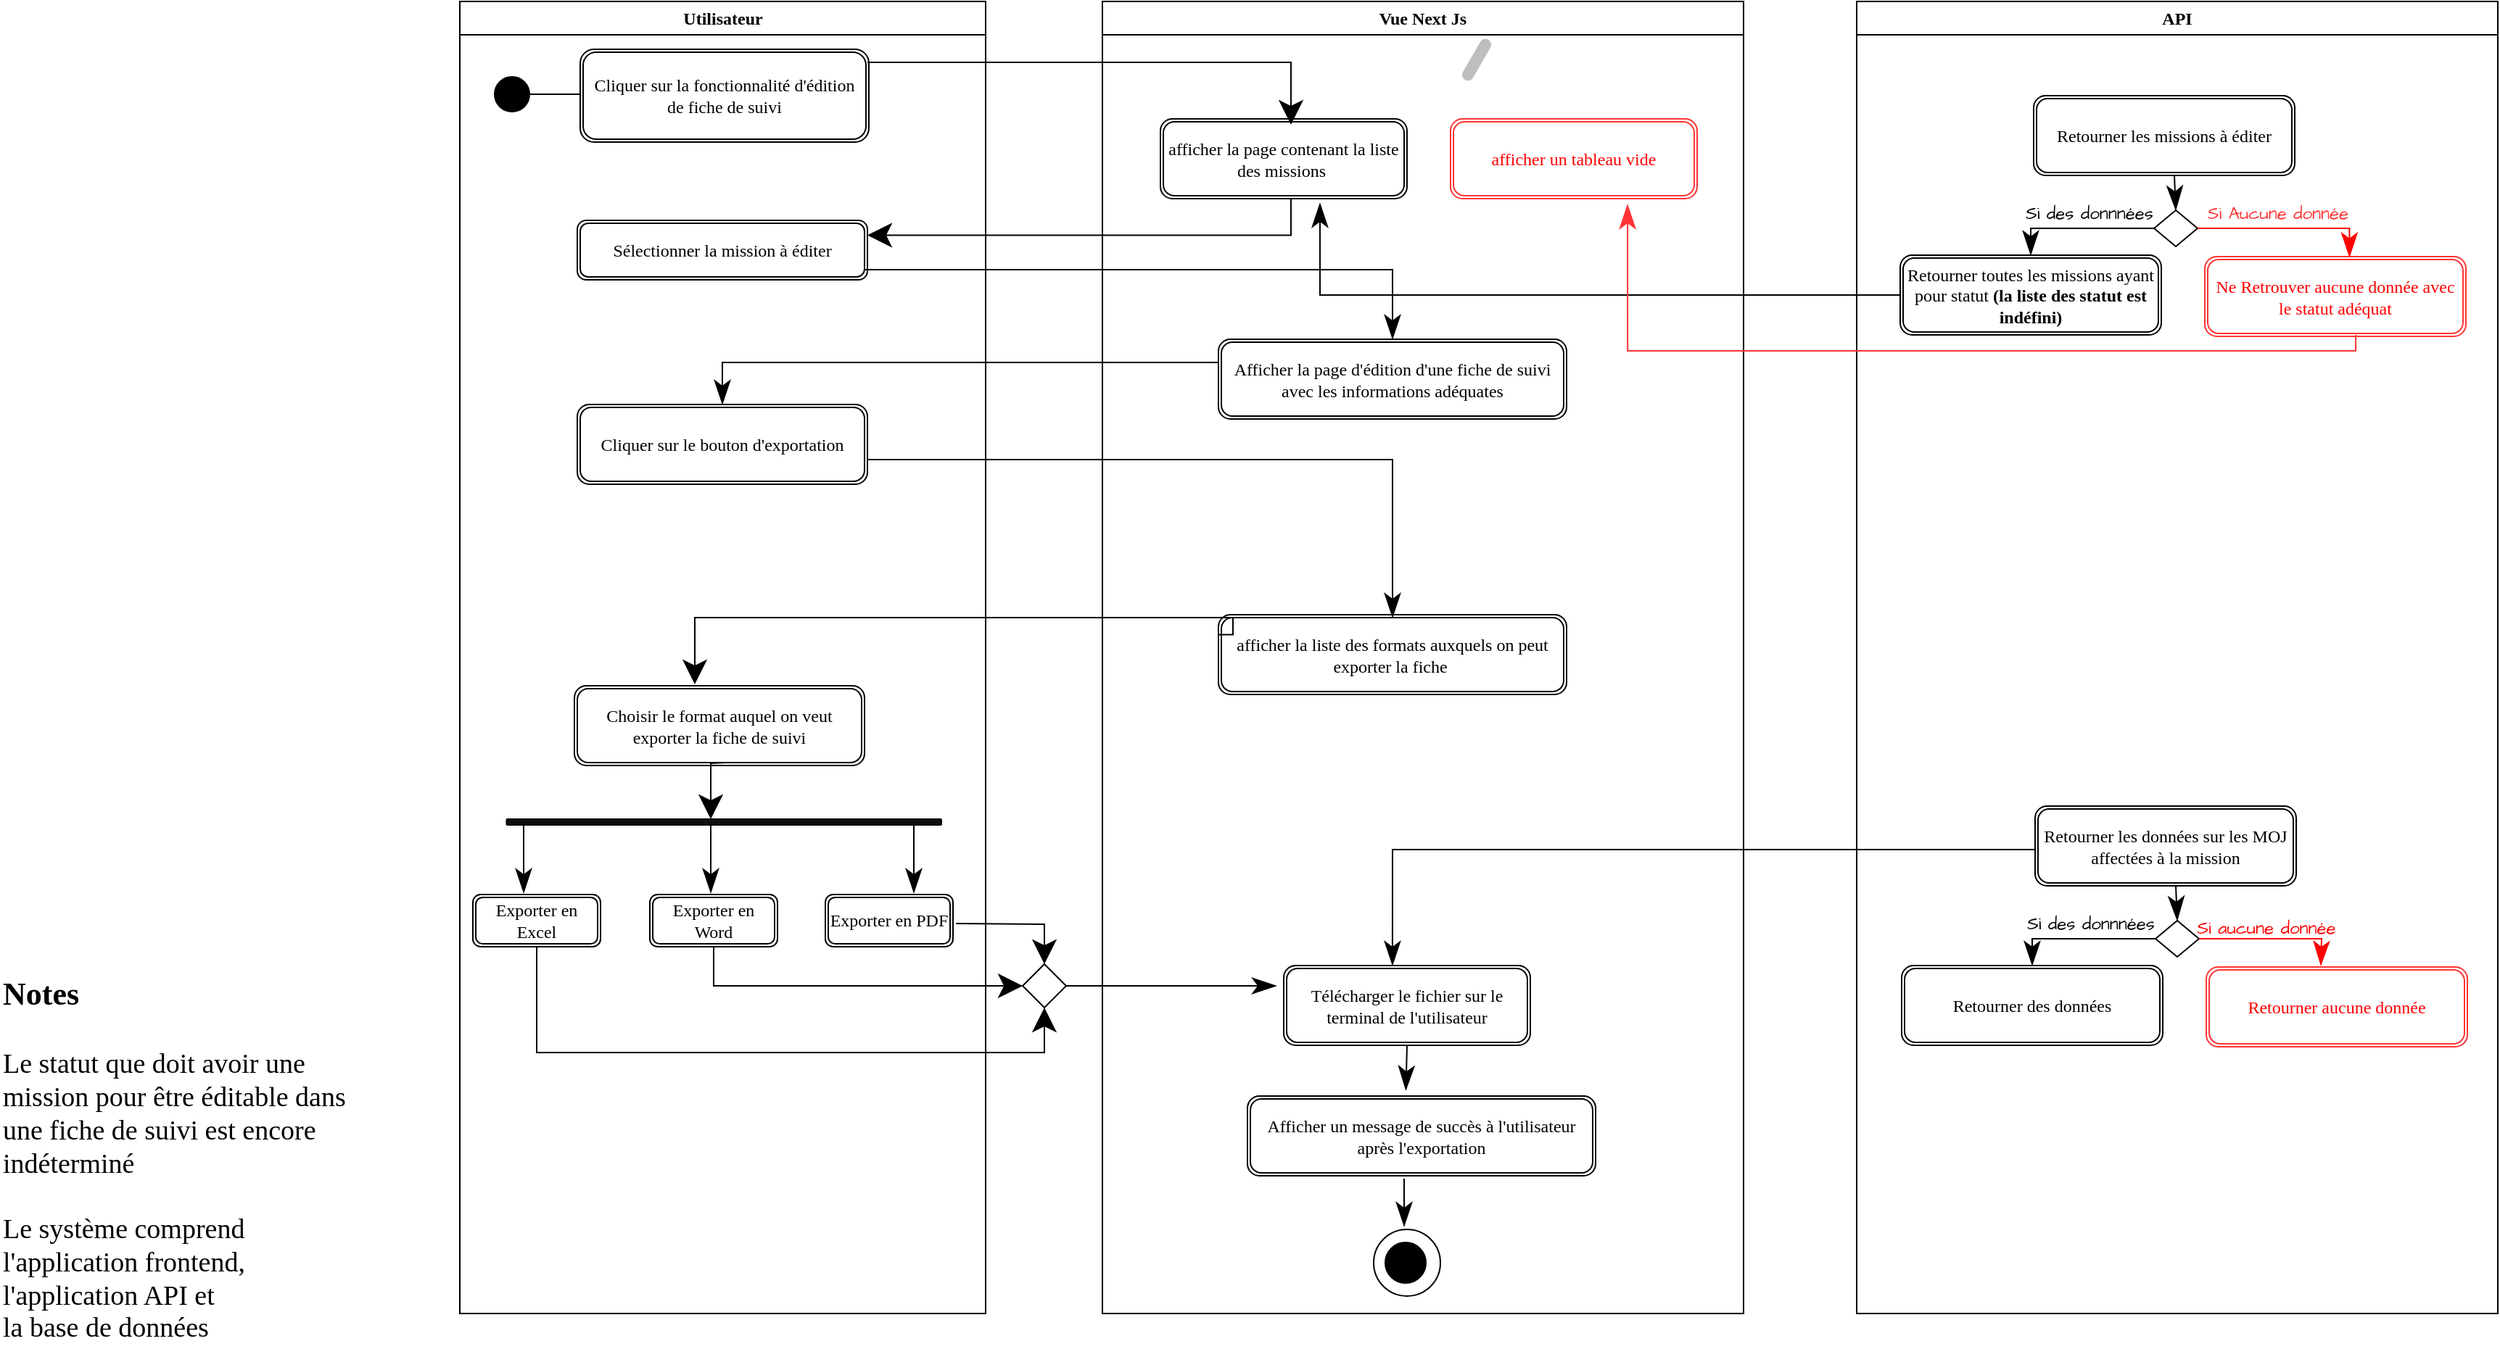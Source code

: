 <mxfile version="24.6.4" type="github">
  <diagram name="Page-1" id="067-hT3hBOaRwuGbBcrd">
    <mxGraphModel dx="1886" dy="885" grid="0" gridSize="10" guides="1" tooltips="1" connect="1" arrows="1" fold="1" page="0" pageScale="1" pageWidth="1654" pageHeight="1169" math="0" shadow="0">
      <root>
        <mxCell id="0" />
        <mxCell id="1" parent="0" />
        <mxCell id="TBd_OouaAgRiWHBHAVju-1" value="Utilisateur" style="swimlane;whiteSpace=wrap;html=1;fontFamily=Georgia;" vertex="1" parent="1">
          <mxGeometry x="357" y="175" width="362.5" height="905" as="geometry" />
        </mxCell>
        <mxCell id="TBd_OouaAgRiWHBHAVju-2" value="" style="ellipse;whiteSpace=wrap;html=1;aspect=fixed;fontFamily=Georgia;fillColor=#000000;" vertex="1" parent="TBd_OouaAgRiWHBHAVju-1">
          <mxGeometry x="24" y="52" width="24" height="24" as="geometry" />
        </mxCell>
        <mxCell id="TBd_OouaAgRiWHBHAVju-3" value="" style="endArrow=none;html=1;rounded=0;fontFamily=Georgia;fontSize=16;startSize=14;endSize=14;sourcePerimeterSpacing=8;targetPerimeterSpacing=8;curved=1;exitX=1;exitY=0.5;exitDx=0;exitDy=0;entryX=0;entryY=0.484;entryDx=0;entryDy=0;entryPerimeter=0;" edge="1" parent="TBd_OouaAgRiWHBHAVju-1" source="TBd_OouaAgRiWHBHAVju-2" target="TBd_OouaAgRiWHBHAVju-4">
          <mxGeometry width="50" height="50" relative="1" as="geometry">
            <mxPoint x="70" y="47.41" as="sourcePoint" />
            <mxPoint x="80" y="65" as="targetPoint" />
          </mxGeometry>
        </mxCell>
        <mxCell id="TBd_OouaAgRiWHBHAVju-4" value="Cliquer sur la fonctionnalité d&#39;édition de fiche de suivi" style="shape=ext;double=1;rounded=1;whiteSpace=wrap;html=1;fontFamily=Georgia;" vertex="1" parent="TBd_OouaAgRiWHBHAVju-1">
          <mxGeometry x="83" y="33" width="199" height="64" as="geometry" />
        </mxCell>
        <mxCell id="TBd_OouaAgRiWHBHAVju-5" value="Sélectionner la mission à éditer" style="shape=ext;double=1;rounded=1;whiteSpace=wrap;html=1;fontFamily=Georgia;" vertex="1" parent="TBd_OouaAgRiWHBHAVju-1">
          <mxGeometry x="81" y="151" width="200" height="41" as="geometry" />
        </mxCell>
        <mxCell id="TBd_OouaAgRiWHBHAVju-6" value="Cliquer sur le bouton d&#39;exportation" style="shape=ext;double=1;rounded=1;whiteSpace=wrap;html=1;fontFamily=Georgia;" vertex="1" parent="TBd_OouaAgRiWHBHAVju-1">
          <mxGeometry x="81" y="278" width="200" height="55" as="geometry" />
        </mxCell>
        <mxCell id="TBd_OouaAgRiWHBHAVju-7" value="Choisir le format auquel on veut exporter la fiche de suivi" style="shape=ext;double=1;rounded=1;whiteSpace=wrap;html=1;fontFamily=Georgia;" vertex="1" parent="TBd_OouaAgRiWHBHAVju-1">
          <mxGeometry x="79" y="472" width="200" height="55" as="geometry" />
        </mxCell>
        <mxCell id="TBd_OouaAgRiWHBHAVju-8" value="" style="shape=ext;double=1;rounded=1;whiteSpace=wrap;html=1;fontFamily=Architects Daughter;fontSource=https%3A%2F%2Ffonts.googleapis.com%2Fcss%3Ffamily%3DArchitects%2BDaughter;fillColor=#120d0d;fontSize=8;" vertex="1" parent="TBd_OouaAgRiWHBHAVju-1">
          <mxGeometry x="32.25" y="564" width="299.75" height="4" as="geometry" />
        </mxCell>
        <mxCell id="TBd_OouaAgRiWHBHAVju-9" value="Exporter en Excel" style="shape=ext;double=1;rounded=1;whiteSpace=wrap;html=1;fontFamily=Georgia;" vertex="1" parent="TBd_OouaAgRiWHBHAVju-1">
          <mxGeometry x="9" y="616" width="88" height="36" as="geometry" />
        </mxCell>
        <mxCell id="TBd_OouaAgRiWHBHAVju-10" value="Exporter en Word" style="shape=ext;double=1;rounded=1;whiteSpace=wrap;html=1;fontFamily=Georgia;" vertex="1" parent="TBd_OouaAgRiWHBHAVju-1">
          <mxGeometry x="131" y="616" width="88" height="36" as="geometry" />
        </mxCell>
        <mxCell id="TBd_OouaAgRiWHBHAVju-11" value="Exporter en PDF" style="shape=ext;double=1;rounded=1;whiteSpace=wrap;html=1;fontFamily=Georgia;" vertex="1" parent="TBd_OouaAgRiWHBHAVju-1">
          <mxGeometry x="252" y="616" width="88" height="36" as="geometry" />
        </mxCell>
        <mxCell id="TBd_OouaAgRiWHBHAVju-12" value="" style="endArrow=classic;html=1;rounded=0;fontFamily=Architects Daughter;fontSource=https%3A%2F%2Ffonts.googleapis.com%2Fcss%3Ffamily%3DArchitects%2BDaughter;fontSize=16;startSize=14;endSize=14;sourcePerimeterSpacing=8;targetPerimeterSpacing=8;edgeStyle=orthogonalEdgeStyle;" edge="1" parent="TBd_OouaAgRiWHBHAVju-1">
          <mxGeometry width="50" height="50" relative="1" as="geometry">
            <mxPoint x="183" y="525" as="sourcePoint" />
            <mxPoint x="173" y="564" as="targetPoint" />
          </mxGeometry>
        </mxCell>
        <mxCell id="TBd_OouaAgRiWHBHAVju-13" style="edgeStyle=none;curved=1;rounded=0;orthogonalLoop=1;jettySize=auto;html=1;exitX=1;exitY=0.5;exitDx=0;exitDy=0;fontFamily=Georgia;fontSize=16;startSize=14;endArrow=classicThin;endSize=14;sourcePerimeterSpacing=8;targetPerimeterSpacing=8;endFill=1;" edge="1" parent="TBd_OouaAgRiWHBHAVju-1">
          <mxGeometry relative="1" as="geometry">
            <mxPoint x="173" y="615" as="targetPoint" />
            <mxPoint x="173.0" y="567" as="sourcePoint" />
          </mxGeometry>
        </mxCell>
        <mxCell id="TBd_OouaAgRiWHBHAVju-14" value="Vue Next Js" style="swimlane;whiteSpace=wrap;html=1;fontFamily=Georgia;startSize=23;" vertex="1" parent="1">
          <mxGeometry x="800" y="175" width="442" height="905" as="geometry" />
        </mxCell>
        <mxCell id="TBd_OouaAgRiWHBHAVju-15" value="afficher la page contenant la liste des missions&amp;nbsp;" style="shape=ext;double=1;rounded=1;whiteSpace=wrap;html=1;fontFamily=Georgia;" vertex="1" parent="TBd_OouaAgRiWHBHAVju-14">
          <mxGeometry x="40" y="81" width="170" height="55" as="geometry" />
        </mxCell>
        <mxCell id="TBd_OouaAgRiWHBHAVju-16" value="Afficher la page d&#39;édition d&#39;une fiche de suivi avec les informations adéquates" style="shape=ext;double=1;rounded=1;whiteSpace=wrap;html=1;fontFamily=Georgia;" vertex="1" parent="TBd_OouaAgRiWHBHAVju-14">
          <mxGeometry x="80" y="233" width="240" height="55" as="geometry" />
        </mxCell>
        <mxCell id="TBd_OouaAgRiWHBHAVju-17" style="edgeStyle=none;curved=1;rounded=0;orthogonalLoop=1;jettySize=auto;html=1;exitX=0.5;exitY=1;exitDx=0;exitDy=0;fontFamily=Georgia;fontSize=16;startSize=14;endArrow=none;endSize=14;sourcePerimeterSpacing=8;targetPerimeterSpacing=8;endFill=0;strokeColor=#FF3333;" edge="1" parent="TBd_OouaAgRiWHBHAVju-14">
          <mxGeometry relative="1" as="geometry">
            <mxPoint x="300" y="474" as="targetPoint" />
            <mxPoint x="300" y="458" as="sourcePoint" />
          </mxGeometry>
        </mxCell>
        <mxCell id="TBd_OouaAgRiWHBHAVju-18" value="afficher la liste des formats auxquels on peut exporter la fiche&amp;nbsp;" style="shape=ext;double=1;rounded=1;whiteSpace=wrap;html=1;fontFamily=Georgia;" vertex="1" parent="TBd_OouaAgRiWHBHAVju-14">
          <mxGeometry x="80" y="423" width="240" height="55" as="geometry" />
        </mxCell>
        <mxCell id="TBd_OouaAgRiWHBHAVju-19" value="" style="ellipse;whiteSpace=wrap;html=1;aspect=fixed;fontFamily=Georgia;fillColor=none;" vertex="1" parent="TBd_OouaAgRiWHBHAVju-14">
          <mxGeometry x="187" y="847" width="46" height="46" as="geometry" />
        </mxCell>
        <mxCell id="TBd_OouaAgRiWHBHAVju-20" value="" style="ellipse;whiteSpace=wrap;html=1;aspect=fixed;fontFamily=Georgia;fillColor=#000000;" vertex="1" parent="TBd_OouaAgRiWHBHAVju-14">
          <mxGeometry x="195" y="856" width="28" height="28" as="geometry" />
        </mxCell>
        <mxCell id="TBd_OouaAgRiWHBHAVju-21" value="Télécharger le fichier sur le terminal de l&#39;utilisateur" style="shape=ext;double=1;rounded=1;whiteSpace=wrap;html=1;fontFamily=Georgia;" vertex="1" parent="TBd_OouaAgRiWHBHAVju-14">
          <mxGeometry x="125" y="665" width="170" height="55" as="geometry" />
        </mxCell>
        <mxCell id="TBd_OouaAgRiWHBHAVju-22" style="edgeStyle=orthogonalEdgeStyle;rounded=0;orthogonalLoop=1;jettySize=auto;html=1;fontFamily=Architects Daughter;fontSource=https%3A%2F%2Ffonts.googleapis.com%2Fcss%3Ffamily%3DArchitects%2BDaughter;fontSize=16;startSize=14;endArrow=classicThin;endSize=14;sourcePerimeterSpacing=8;targetPerimeterSpacing=8;endFill=1;exitX=1;exitY=0.75;exitDx=0;exitDy=0;" edge="1" parent="TBd_OouaAgRiWHBHAVju-14" source="TBd_OouaAgRiWHBHAVju-6">
          <mxGeometry relative="1" as="geometry">
            <mxPoint x="200" y="425" as="targetPoint" />
            <mxPoint x="-120" y="316" as="sourcePoint" />
            <Array as="points">
              <mxPoint x="-162" y="316" />
              <mxPoint x="200" y="316" />
            </Array>
          </mxGeometry>
        </mxCell>
        <mxCell id="TBd_OouaAgRiWHBHAVju-23" style="edgeStyle=none;curved=1;rounded=0;orthogonalLoop=1;jettySize=auto;html=1;exitX=0.5;exitY=1;exitDx=0;exitDy=0;fontFamily=Georgia;fontSize=16;startSize=14;endArrow=classicThin;endSize=14;sourcePerimeterSpacing=8;targetPerimeterSpacing=8;endFill=1;entryX=0.455;entryY=-0.072;entryDx=0;entryDy=0;entryPerimeter=0;" edge="1" parent="TBd_OouaAgRiWHBHAVju-14" source="TBd_OouaAgRiWHBHAVju-21" target="TBd_OouaAgRiWHBHAVju-25">
          <mxGeometry relative="1" as="geometry">
            <mxPoint x="212" y="755" as="targetPoint" />
            <mxPoint x="219.41" y="785" as="sourcePoint" />
          </mxGeometry>
        </mxCell>
        <mxCell id="TBd_OouaAgRiWHBHAVju-24" value="" style="edgeStyle=none;curved=1;rounded=0;orthogonalLoop=1;jettySize=auto;html=1;fontFamily=Georgia;fontSize=16;startSize=14;endArrow=classicThin;endSize=14;sourcePerimeterSpacing=8;targetPerimeterSpacing=8;endFill=1;" edge="1" parent="TBd_OouaAgRiWHBHAVju-14">
          <mxGeometry relative="1" as="geometry">
            <mxPoint x="208" y="845" as="targetPoint" />
            <mxPoint x="208" y="812" as="sourcePoint" />
          </mxGeometry>
        </mxCell>
        <mxCell id="TBd_OouaAgRiWHBHAVju-25" value="Afficher un message de succès à l&#39;utilisateur après l&#39;exportation" style="shape=ext;double=1;rounded=1;whiteSpace=wrap;html=1;fontFamily=Georgia;" vertex="1" parent="TBd_OouaAgRiWHBHAVju-14">
          <mxGeometry x="100" y="755" width="240" height="55" as="geometry" />
        </mxCell>
        <mxCell id="TBd_OouaAgRiWHBHAVju-54" value="&lt;font color=&quot;#ff0000&quot;&gt;afficher un tableau vide&lt;/font&gt;" style="shape=ext;double=1;rounded=1;whiteSpace=wrap;html=1;fontFamily=Georgia;strokeColor=#FF3333;" vertex="1" parent="TBd_OouaAgRiWHBHAVju-14">
          <mxGeometry x="240" y="81" width="170" height="55" as="geometry" />
        </mxCell>
        <mxCell id="TBd_OouaAgRiWHBHAVju-26" value="" style="endArrow=classic;html=1;rounded=0;fontFamily=Georgia;fontSize=16;startSize=14;endSize=14;sourcePerimeterSpacing=8;targetPerimeterSpacing=8;strokeColor=default;endFill=1;edgeStyle=orthogonalEdgeStyle;" edge="1" parent="1">
          <mxGeometry width="50" height="50" relative="1" as="geometry">
            <mxPoint x="638" y="217" as="sourcePoint" />
            <mxPoint x="930" y="260" as="targetPoint" />
            <Array as="points">
              <mxPoint x="930" y="217" />
            </Array>
          </mxGeometry>
        </mxCell>
        <mxCell id="TBd_OouaAgRiWHBHAVju-27" value="" style="endArrow=classic;html=1;rounded=0;fontFamily=Georgia;fontSize=16;startSize=14;endSize=14;sourcePerimeterSpacing=8;targetPerimeterSpacing=8;edgeStyle=orthogonalEdgeStyle;exitX=0;exitY=0.25;exitDx=0;exitDy=0;" edge="1" parent="1" source="TBd_OouaAgRiWHBHAVju-18">
          <mxGeometry width="50" height="50" relative="1" as="geometry">
            <mxPoint x="1029" y="616" as="sourcePoint" />
            <mxPoint x="519" y="646" as="targetPoint" />
            <Array as="points">
              <mxPoint x="890" y="612" />
              <mxPoint x="890" y="600" />
              <mxPoint x="519" y="600" />
            </Array>
          </mxGeometry>
        </mxCell>
        <mxCell id="TBd_OouaAgRiWHBHAVju-28" style="edgeStyle=orthogonalEdgeStyle;rounded=0;orthogonalLoop=1;jettySize=auto;html=1;exitX=0.5;exitY=1;exitDx=0;exitDy=0;entryX=1;entryY=0.25;entryDx=0;entryDy=0;fontFamily=Georgia;fontSize=16;startSize=14;endArrow=classic;endSize=14;sourcePerimeterSpacing=8;targetPerimeterSpacing=8;endFill=1;" edge="1" parent="1" source="TBd_OouaAgRiWHBHAVju-15" target="TBd_OouaAgRiWHBHAVju-5">
          <mxGeometry relative="1" as="geometry">
            <mxPoint x="1081.0" y="311" as="sourcePoint" />
            <mxPoint x="639" y="310.25" as="targetPoint" />
            <Array as="points">
              <mxPoint x="930" y="311" />
              <mxPoint x="930" y="336" />
            </Array>
          </mxGeometry>
        </mxCell>
        <mxCell id="TBd_OouaAgRiWHBHAVju-30" value="&lt;b&gt;&lt;font style=&quot;font-size: 22px;&quot;&gt;Notes&lt;/font&gt;&lt;/b&gt;&lt;div&gt;&lt;br&gt;&lt;/div&gt;&lt;div style=&quot;font-size: 19px;&quot;&gt;Le statut que doit avoir une&amp;nbsp;&lt;/div&gt;&lt;div style=&quot;font-size: 19px;&quot;&gt;mission pour être éditable dans&lt;/div&gt;&lt;div style=&quot;font-size: 19px;&quot;&gt;une fiche de suivi est &lt;span style=&quot;background-color: initial;&quot;&gt;encore&amp;nbsp;&lt;/span&gt;&lt;/div&gt;&lt;div style=&quot;font-size: 19px;&quot;&gt;&lt;span style=&quot;background-color: initial;&quot;&gt;indéterminé&lt;/span&gt;&lt;/div&gt;&lt;div style=&quot;font-size: 19px;&quot;&gt;&lt;br&gt;&lt;/div&gt;&lt;div style=&quot;font-size: 19px;&quot;&gt;&lt;font style=&quot;font-size: 19px;&quot;&gt;Le système comprend&lt;/font&gt;&lt;/div&gt;&lt;div style=&quot;font-size: 19px;&quot;&gt;&lt;font style=&quot;font-size: 19px;&quot;&gt;l&#39;application frontend,&lt;/font&gt;&lt;/div&gt;&lt;div style=&quot;font-size: 19px;&quot;&gt;&lt;font style=&quot;font-size: 19px;&quot;&gt;l&#39;application API et&amp;nbsp;&lt;/font&gt;&lt;/div&gt;&lt;div style=&quot;font-size: 19px;&quot;&gt;&lt;font style=&quot;font-size: 19px;&quot;&gt;la base de données&lt;/font&gt;&lt;/div&gt;" style="text;html=1;align=left;verticalAlign=middle;resizable=0;points=[];autosize=1;strokeColor=none;fillColor=none;fontSize=20;fontFamily=Georgia;" vertex="1" parent="1">
          <mxGeometry x="40" y="839" width="290" height="270" as="geometry" />
        </mxCell>
        <mxCell id="TBd_OouaAgRiWHBHAVju-31" style="edgeStyle=orthogonalEdgeStyle;rounded=0;orthogonalLoop=1;jettySize=auto;html=1;exitX=0;exitY=0.5;exitDx=0;exitDy=0;entryX=0.5;entryY=0;entryDx=0;entryDy=0;fontFamily=Georgia;fontSize=16;startSize=14;endArrow=classicThin;endSize=14;sourcePerimeterSpacing=8;targetPerimeterSpacing=8;endFill=1;" edge="1" parent="1" source="TBd_OouaAgRiWHBHAVju-16" target="TBd_OouaAgRiWHBHAVju-6">
          <mxGeometry relative="1" as="geometry">
            <Array as="points">
              <mxPoint x="880" y="424" />
              <mxPoint x="538" y="424" />
            </Array>
          </mxGeometry>
        </mxCell>
        <mxCell id="TBd_OouaAgRiWHBHAVju-32" style="edgeStyle=none;curved=1;rounded=0;orthogonalLoop=1;jettySize=auto;html=1;exitX=1;exitY=0.75;exitDx=0;exitDy=0;fontFamily=Georgia;fontSize=16;startSize=14;endArrow=classicThin;endSize=14;sourcePerimeterSpacing=8;targetPerimeterSpacing=8;endFill=1;strokeColor=none;" edge="1" parent="1" source="TBd_OouaAgRiWHBHAVju-5">
          <mxGeometry relative="1" as="geometry">
            <mxPoint x="1030" y="330" as="targetPoint" />
          </mxGeometry>
        </mxCell>
        <mxCell id="TBd_OouaAgRiWHBHAVju-33" style="edgeStyle=orthogonalEdgeStyle;rounded=0;orthogonalLoop=1;jettySize=auto;html=1;exitX=1;exitY=0.75;exitDx=0;exitDy=0;entryX=0.5;entryY=0;entryDx=0;entryDy=0;fontFamily=Georgia;fontSize=16;startSize=14;endArrow=classicThin;endSize=14;sourcePerimeterSpacing=8;targetPerimeterSpacing=8;endFill=1;" edge="1" parent="1" source="TBd_OouaAgRiWHBHAVju-5" target="TBd_OouaAgRiWHBHAVju-16">
          <mxGeometry relative="1" as="geometry">
            <Array as="points">
              <mxPoint x="636" y="360" />
              <mxPoint x="1157" y="360" />
            </Array>
          </mxGeometry>
        </mxCell>
        <mxCell id="TBd_OouaAgRiWHBHAVju-34" style="edgeStyle=none;curved=1;rounded=0;orthogonalLoop=1;jettySize=auto;html=1;exitX=1;exitY=0.5;exitDx=0;exitDy=0;fontFamily=Georgia;fontSize=16;startSize=14;endArrow=classicThin;endSize=14;sourcePerimeterSpacing=8;targetPerimeterSpacing=8;endFill=1;fontStyle=1;" edge="1" parent="1" source="TBd_OouaAgRiWHBHAVju-37">
          <mxGeometry relative="1" as="geometry">
            <mxPoint x="920" y="854" as="targetPoint" />
            <mxPoint x="1340" y="744" as="sourcePoint" />
          </mxGeometry>
        </mxCell>
        <mxCell id="TBd_OouaAgRiWHBHAVju-35" style="edgeStyle=none;curved=1;rounded=0;orthogonalLoop=1;jettySize=auto;html=1;exitX=1;exitY=0.5;exitDx=0;exitDy=0;fontFamily=Georgia;fontSize=16;startSize=14;endArrow=classicThin;endSize=14;sourcePerimeterSpacing=8;targetPerimeterSpacing=8;endFill=1;" edge="1" parent="1">
          <mxGeometry relative="1" as="geometry">
            <mxPoint x="670" y="790" as="targetPoint" />
            <mxPoint x="670.0" y="742" as="sourcePoint" />
          </mxGeometry>
        </mxCell>
        <mxCell id="TBd_OouaAgRiWHBHAVju-36" style="edgeStyle=none;curved=1;rounded=0;orthogonalLoop=1;jettySize=auto;html=1;exitX=1;exitY=0.5;exitDx=0;exitDy=0;fontFamily=Georgia;fontSize=16;startSize=14;endArrow=classicThin;endSize=14;sourcePerimeterSpacing=8;targetPerimeterSpacing=8;endFill=1;" edge="1" parent="1">
          <mxGeometry relative="1" as="geometry">
            <mxPoint x="401" y="790" as="targetPoint" />
            <mxPoint x="401.0" y="742" as="sourcePoint" />
          </mxGeometry>
        </mxCell>
        <mxCell id="TBd_OouaAgRiWHBHAVju-37" value="" style="rhombus;whiteSpace=wrap;html=1;fontFamily=Architects Daughter;fontSource=https%3A%2F%2Ffonts.googleapis.com%2Fcss%3Ffamily%3DArchitects%2BDaughter;" vertex="1" parent="1">
          <mxGeometry x="745" y="839" width="30" height="30" as="geometry" />
        </mxCell>
        <mxCell id="TBd_OouaAgRiWHBHAVju-38" value="" style="endArrow=classic;html=1;rounded=0;fontFamily=Architects Daughter;fontSource=https%3A%2F%2Ffonts.googleapis.com%2Fcss%3Ffamily%3DArchitects%2BDaughter;fontSize=16;startSize=14;endSize=14;sourcePerimeterSpacing=8;targetPerimeterSpacing=8;edgeStyle=orthogonalEdgeStyle;entryX=0.5;entryY=0;entryDx=0;entryDy=0;" edge="1" parent="1" target="TBd_OouaAgRiWHBHAVju-37">
          <mxGeometry width="50" height="50" relative="1" as="geometry">
            <mxPoint x="699" y="811" as="sourcePoint" />
            <mxPoint x="839" y="840" as="targetPoint" />
          </mxGeometry>
        </mxCell>
        <mxCell id="TBd_OouaAgRiWHBHAVju-39" value="" style="endArrow=classic;html=1;rounded=0;fontFamily=Architects Daughter;fontSource=https%3A%2F%2Ffonts.googleapis.com%2Fcss%3Ffamily%3DArchitects%2BDaughter;fontSize=16;startSize=14;endSize=14;sourcePerimeterSpacing=8;targetPerimeterSpacing=8;exitX=0.5;exitY=1;exitDx=0;exitDy=0;edgeStyle=orthogonalEdgeStyle;entryX=0.5;entryY=1;entryDx=0;entryDy=0;" edge="1" parent="1" source="TBd_OouaAgRiWHBHAVju-9" target="TBd_OouaAgRiWHBHAVju-37">
          <mxGeometry width="50" height="50" relative="1" as="geometry">
            <mxPoint x="650" y="810" as="sourcePoint" />
            <mxPoint x="840" y="930" as="targetPoint" />
            <Array as="points">
              <mxPoint x="410" y="900" />
              <mxPoint x="760" y="900" />
            </Array>
          </mxGeometry>
        </mxCell>
        <mxCell id="TBd_OouaAgRiWHBHAVju-40" value="" style="endArrow=classic;html=1;rounded=0;fontFamily=Architects Daughter;fontSource=https%3A%2F%2Ffonts.googleapis.com%2Fcss%3Ffamily%3DArchitects%2BDaughter;fontSize=16;startSize=14;endSize=14;sourcePerimeterSpacing=8;targetPerimeterSpacing=8;exitX=0.5;exitY=1;exitDx=0;exitDy=0;entryX=0;entryY=0.5;entryDx=0;entryDy=0;edgeStyle=orthogonalEdgeStyle;" edge="1" parent="1" source="TBd_OouaAgRiWHBHAVju-10" target="TBd_OouaAgRiWHBHAVju-37">
          <mxGeometry width="50" height="50" relative="1" as="geometry">
            <mxPoint x="690" y="600" as="sourcePoint" />
            <mxPoint x="740" y="550" as="targetPoint" />
          </mxGeometry>
        </mxCell>
        <mxCell id="TBd_OouaAgRiWHBHAVju-41" value="API" style="swimlane;whiteSpace=wrap;html=1;fontFamily=Georgia;" vertex="1" parent="1">
          <mxGeometry x="1320" y="175" width="442" height="905" as="geometry" />
        </mxCell>
        <mxCell id="TBd_OouaAgRiWHBHAVju-42" value="Retourner toutes les missions ayant pour statut&amp;nbsp;&lt;b&gt;(la liste des statut est indéfini)&lt;/b&gt;" style="shape=ext;double=1;rounded=1;whiteSpace=wrap;html=1;fontFamily=Georgia;" vertex="1" parent="TBd_OouaAgRiWHBHAVju-41">
          <mxGeometry x="30" y="175" width="180" height="55" as="geometry" />
        </mxCell>
        <mxCell id="TBd_OouaAgRiWHBHAVju-53" value="&lt;font color=&quot;#ff0000&quot;&gt;Ne Retrouver aucune donnée avec le statut adéquat&lt;/font&gt;" style="shape=ext;double=1;rounded=1;whiteSpace=wrap;html=1;fontFamily=Georgia;strokeColor=#FF3333;" vertex="1" parent="TBd_OouaAgRiWHBHAVju-41">
          <mxGeometry x="240" y="176" width="180" height="55" as="geometry" />
        </mxCell>
        <mxCell id="TBd_OouaAgRiWHBHAVju-55" value="Retourner les missions à éditer" style="shape=ext;double=1;rounded=1;whiteSpace=wrap;html=1;fontFamily=Georgia;" vertex="1" parent="TBd_OouaAgRiWHBHAVju-41">
          <mxGeometry x="122" y="65" width="180" height="55" as="geometry" />
        </mxCell>
        <mxCell id="TBd_OouaAgRiWHBHAVju-70" value="" style="rhombus;whiteSpace=wrap;html=1;fontFamily=Architects Daughter;fontSource=https%3A%2F%2Ffonts.googleapis.com%2Fcss%3Ffamily%3DArchitects%2BDaughter;" vertex="1" parent="TBd_OouaAgRiWHBHAVju-41">
          <mxGeometry x="205" y="144" width="30" height="25" as="geometry" />
        </mxCell>
        <mxCell id="TBd_OouaAgRiWHBHAVju-71" value="" style="endArrow=classicThin;html=1;rounded=0;fontFamily=Architects Daughter;fontSource=https%3A%2F%2Ffonts.googleapis.com%2Fcss%3Ffamily%3DArchitects%2BDaughter;fontSize=16;startSize=14;endSize=14;sourcePerimeterSpacing=8;targetPerimeterSpacing=8;curved=1;entryX=0.5;entryY=0;entryDx=0;entryDy=0;endFill=1;exitX=0.539;exitY=1.009;exitDx=0;exitDy=0;exitPerimeter=0;" edge="1" parent="TBd_OouaAgRiWHBHAVju-41" source="TBd_OouaAgRiWHBHAVju-55" target="TBd_OouaAgRiWHBHAVju-70">
          <mxGeometry width="50" height="50" relative="1" as="geometry">
            <mxPoint x="-120" y="315" as="sourcePoint" />
            <mxPoint x="-70" y="265" as="targetPoint" />
          </mxGeometry>
        </mxCell>
        <mxCell id="TBd_OouaAgRiWHBHAVju-72" value="" style="endArrow=classicThin;html=1;rounded=0;fontFamily=Architects Daughter;fontSource=https%3A%2F%2Ffonts.googleapis.com%2Fcss%3Ffamily%3DArchitects%2BDaughter;fontSize=16;startSize=14;endSize=14;sourcePerimeterSpacing=8;targetPerimeterSpacing=8;exitX=0;exitY=0.5;exitDx=0;exitDy=0;entryX=0.5;entryY=0;entryDx=0;entryDy=0;endFill=1;edgeStyle=orthogonalEdgeStyle;" edge="1" parent="TBd_OouaAgRiWHBHAVju-41" source="TBd_OouaAgRiWHBHAVju-70" target="TBd_OouaAgRiWHBHAVju-42">
          <mxGeometry width="50" height="50" relative="1" as="geometry">
            <mxPoint x="-120" y="315" as="sourcePoint" />
            <mxPoint x="-70" y="265" as="targetPoint" />
          </mxGeometry>
        </mxCell>
        <mxCell id="TBd_OouaAgRiWHBHAVju-75" value="&lt;font style=&quot;font-size: 12px;&quot;&gt;Si des donnnées&lt;/font&gt;" style="edgeLabel;html=1;align=center;verticalAlign=middle;resizable=0;points=[];fontSize=16;fontFamily=Architects Daughter;fontSource=https%3A%2F%2Ffonts.googleapis.com%2Fcss%3Ffamily%3DArchitects%2BDaughter;" vertex="1" connectable="0" parent="TBd_OouaAgRiWHBHAVju-72">
          <mxGeometry x="0.063" y="1" relative="1" as="geometry">
            <mxPoint x="10" y="-13" as="offset" />
          </mxGeometry>
        </mxCell>
        <mxCell id="TBd_OouaAgRiWHBHAVju-73" value="" style="endArrow=classicThin;html=1;rounded=0;fontFamily=Architects Daughter;fontSource=https%3A%2F%2Ffonts.googleapis.com%2Fcss%3Ffamily%3DArchitects%2BDaughter;fontSize=16;startSize=14;endSize=14;sourcePerimeterSpacing=8;targetPerimeterSpacing=8;exitX=1;exitY=0.5;exitDx=0;exitDy=0;entryX=0.554;entryY=0.007;entryDx=0;entryDy=0;entryPerimeter=0;edgeStyle=orthogonalEdgeStyle;endFill=1;strokeColor=#FF0000;" edge="1" parent="TBd_OouaAgRiWHBHAVju-41" source="TBd_OouaAgRiWHBHAVju-70" target="TBd_OouaAgRiWHBHAVju-53">
          <mxGeometry width="50" height="50" relative="1" as="geometry">
            <mxPoint x="-120" y="315" as="sourcePoint" />
            <mxPoint x="-70" y="265" as="targetPoint" />
          </mxGeometry>
        </mxCell>
        <mxCell id="TBd_OouaAgRiWHBHAVju-74" value="&lt;font style=&quot;font-size: 12px;&quot;&gt;Si Aucune donnée&lt;/font&gt;" style="edgeLabel;html=1;align=center;verticalAlign=middle;resizable=0;points=[];fontSize=16;fontFamily=Architects Daughter;fontSource=https%3A%2F%2Ffonts.googleapis.com%2Fcss%3Ffamily%3DArchitects%2BDaughter;fontColor=#FF3333;" vertex="1" connectable="0" parent="TBd_OouaAgRiWHBHAVju-73">
          <mxGeometry x="-0.518" y="-2" relative="1" as="geometry">
            <mxPoint x="25" y="-14" as="offset" />
          </mxGeometry>
        </mxCell>
        <mxCell id="TBd_OouaAgRiWHBHAVju-76" value="" style="endArrow=classicThin;html=1;rounded=0;fontFamily=Architects Daughter;fontSource=https%3A%2F%2Ffonts.googleapis.com%2Fcss%3Ffamily%3DArchitects%2BDaughter;fontSize=16;startSize=14;endSize=14;sourcePerimeterSpacing=8;targetPerimeterSpacing=8;exitX=0;exitY=0.5;exitDx=0;exitDy=0;entryX=0.647;entryY=1.055;entryDx=0;entryDy=0;entryPerimeter=0;edgeStyle=orthogonalEdgeStyle;endFill=1;" edge="1" parent="1" source="TBd_OouaAgRiWHBHAVju-42" target="TBd_OouaAgRiWHBHAVju-15">
          <mxGeometry width="50" height="50" relative="1" as="geometry">
            <mxPoint x="1070" y="540" as="sourcePoint" />
            <mxPoint x="1120" y="490" as="targetPoint" />
          </mxGeometry>
        </mxCell>
        <mxCell id="TBd_OouaAgRiWHBHAVju-77" value="" style="endArrow=classicThin;html=1;rounded=0;fontFamily=Architects Daughter;fontSource=https%3A%2F%2Ffonts.googleapis.com%2Fcss%3Ffamily%3DArchitects%2BDaughter;fontSize=16;startSize=14;endSize=14;sourcePerimeterSpacing=8;targetPerimeterSpacing=8;exitX=0.578;exitY=0.982;exitDx=0;exitDy=0;exitPerimeter=0;entryX=0.718;entryY=1.073;entryDx=0;entryDy=0;entryPerimeter=0;edgeStyle=orthogonalEdgeStyle;strokeColor=#FF3333;endFill=1;" edge="1" parent="1" source="TBd_OouaAgRiWHBHAVju-53" target="TBd_OouaAgRiWHBHAVju-54">
          <mxGeometry width="50" height="50" relative="1" as="geometry">
            <mxPoint x="1070" y="540" as="sourcePoint" />
            <mxPoint x="1120" y="490" as="targetPoint" />
          </mxGeometry>
        </mxCell>
        <mxCell id="TBd_OouaAgRiWHBHAVju-78" value="Retourner des données" style="shape=ext;double=1;rounded=1;whiteSpace=wrap;html=1;fontFamily=Georgia;" vertex="1" parent="1">
          <mxGeometry x="1351" y="840" width="180" height="55" as="geometry" />
        </mxCell>
        <mxCell id="TBd_OouaAgRiWHBHAVju-79" value="&lt;font color=&quot;#ff0000&quot;&gt;Retourner aucune donnée&lt;/font&gt;" style="shape=ext;double=1;rounded=1;whiteSpace=wrap;html=1;fontFamily=Georgia;strokeColor=#FF3333;" vertex="1" parent="1">
          <mxGeometry x="1561" y="841" width="180" height="55" as="geometry" />
        </mxCell>
        <mxCell id="TBd_OouaAgRiWHBHAVju-80" value="Retourner les données sur les MOJ affectées à la mission" style="shape=ext;double=1;rounded=1;whiteSpace=wrap;html=1;fontFamily=Georgia;" vertex="1" parent="1">
          <mxGeometry x="1443" y="730" width="180" height="55" as="geometry" />
        </mxCell>
        <mxCell id="TBd_OouaAgRiWHBHAVju-81" value="" style="rhombus;whiteSpace=wrap;html=1;fontFamily=Architects Daughter;fontSource=https%3A%2F%2Ffonts.googleapis.com%2Fcss%3Ffamily%3DArchitects%2BDaughter;" vertex="1" parent="1">
          <mxGeometry x="1526" y="809" width="30" height="25" as="geometry" />
        </mxCell>
        <mxCell id="TBd_OouaAgRiWHBHAVju-82" value="" style="endArrow=classicThin;html=1;rounded=0;fontFamily=Architects Daughter;fontSource=https%3A%2F%2Ffonts.googleapis.com%2Fcss%3Ffamily%3DArchitects%2BDaughter;fontSize=16;startSize=14;endSize=14;sourcePerimeterSpacing=8;targetPerimeterSpacing=8;curved=1;entryX=0.5;entryY=0;entryDx=0;entryDy=0;endFill=1;exitX=0.539;exitY=1.009;exitDx=0;exitDy=0;exitPerimeter=0;" edge="1" parent="1" source="TBd_OouaAgRiWHBHAVju-80" target="TBd_OouaAgRiWHBHAVju-81">
          <mxGeometry width="50" height="50" relative="1" as="geometry">
            <mxPoint x="1201" y="980" as="sourcePoint" />
            <mxPoint x="1251" y="930" as="targetPoint" />
          </mxGeometry>
        </mxCell>
        <mxCell id="TBd_OouaAgRiWHBHAVju-83" value="" style="endArrow=classicThin;html=1;rounded=0;fontFamily=Architects Daughter;fontSource=https%3A%2F%2Ffonts.googleapis.com%2Fcss%3Ffamily%3DArchitects%2BDaughter;fontSize=16;startSize=14;endSize=14;sourcePerimeterSpacing=8;targetPerimeterSpacing=8;exitX=0;exitY=0.5;exitDx=0;exitDy=0;entryX=0.5;entryY=0;entryDx=0;entryDy=0;endFill=1;edgeStyle=orthogonalEdgeStyle;" edge="1" parent="1" source="TBd_OouaAgRiWHBHAVju-81" target="TBd_OouaAgRiWHBHAVju-78">
          <mxGeometry width="50" height="50" relative="1" as="geometry">
            <mxPoint x="1201" y="980" as="sourcePoint" />
            <mxPoint x="1251" y="930" as="targetPoint" />
          </mxGeometry>
        </mxCell>
        <mxCell id="TBd_OouaAgRiWHBHAVju-84" value="&lt;font style=&quot;font-size: 12px;&quot;&gt;Si des donnnées&lt;/font&gt;" style="edgeLabel;html=1;align=center;verticalAlign=middle;resizable=0;points=[];fontSize=16;fontFamily=Architects Daughter;fontSource=https%3A%2F%2Ffonts.googleapis.com%2Fcss%3Ffamily%3DArchitects%2BDaughter;" vertex="1" connectable="0" parent="TBd_OouaAgRiWHBHAVju-83">
          <mxGeometry x="0.063" y="1" relative="1" as="geometry">
            <mxPoint x="10" y="-13" as="offset" />
          </mxGeometry>
        </mxCell>
        <mxCell id="TBd_OouaAgRiWHBHAVju-87" value="" style="endArrow=classicThin;html=1;rounded=0;fontFamily=Architects Daughter;fontSource=https%3A%2F%2Ffonts.googleapis.com%2Fcss%3Ffamily%3DArchitects%2BDaughter;fontSize=16;startSize=14;endSize=14;sourcePerimeterSpacing=8;targetPerimeterSpacing=8;exitX=1;exitY=0.5;exitDx=0;exitDy=0;edgeStyle=orthogonalEdgeStyle;endFill=1;strokeColor=#FF0000;" edge="1" parent="1" source="TBd_OouaAgRiWHBHAVju-81">
          <mxGeometry width="50" height="50" relative="1" as="geometry">
            <mxPoint x="990" y="670" as="sourcePoint" />
            <mxPoint x="1640" y="840" as="targetPoint" />
          </mxGeometry>
        </mxCell>
        <mxCell id="TBd_OouaAgRiWHBHAVju-88" value="&lt;font color=&quot;#ff0000&quot; style=&quot;font-size: 12px;&quot;&gt;Si aucune donnée&lt;/font&gt;" style="edgeLabel;html=1;align=center;verticalAlign=middle;resizable=0;points=[];fontSize=16;fontFamily=Architects Daughter;fontSource=https%3A%2F%2Ffonts.googleapis.com%2Fcss%3Ffamily%3DArchitects%2BDaughter;fontColor=default;labelBackgroundColor=none;" vertex="1" connectable="0" parent="TBd_OouaAgRiWHBHAVju-87">
          <mxGeometry x="0.079" y="-1" relative="1" as="geometry">
            <mxPoint x="-10" y="-10" as="offset" />
          </mxGeometry>
        </mxCell>
        <mxCell id="TBd_OouaAgRiWHBHAVju-89" value="" style="endArrow=classicThin;html=1;rounded=0;fontFamily=Architects Daughter;fontSource=https%3A%2F%2Ffonts.googleapis.com%2Fcss%3Ffamily%3DArchitects%2BDaughter;fontSize=16;startSize=14;endSize=14;sourcePerimeterSpacing=8;targetPerimeterSpacing=8;entryX=0.441;entryY=0;entryDx=0;entryDy=0;entryPerimeter=0;edgeStyle=orthogonalEdgeStyle;endFill=1;exitX=0;exitY=0.5;exitDx=0;exitDy=0;" edge="1" parent="1" source="TBd_OouaAgRiWHBHAVju-80" target="TBd_OouaAgRiWHBHAVju-21">
          <mxGeometry width="50" height="50" relative="1" as="geometry">
            <mxPoint x="1420" y="760" as="sourcePoint" />
            <mxPoint x="1040" y="620" as="targetPoint" />
            <Array as="points">
              <mxPoint x="1443" y="760" />
              <mxPoint x="1000" y="760" />
            </Array>
          </mxGeometry>
        </mxCell>
        <mxCell id="TBd_OouaAgRiWHBHAVju-90" value="&lt;div style=&quot;forced-color-adjust: none; border-color: var(--border-color); color: rgb(0, 0, 0); font-family: -apple-system, BlinkMacSystemFont, &amp;quot;Segoe UI Variable&amp;quot;, &amp;quot;Segoe UI&amp;quot;, system-ui, ui-sans-serif, Helvetica, Arial, sans-serif, &amp;quot;Apple Color Emoji&amp;quot;, &amp;quot;Segoe UI Emoji&amp;quot;; font-size: 14px; font-style: normal; font-variant-ligatures: normal; font-variant-caps: normal; font-weight: 400; letter-spacing: normal; orphans: 2; text-align: start; text-indent: 0px; text-transform: none; widows: 2; word-spacing: 0px; -webkit-text-stroke-width: 0px; white-space: normal; text-decoration-thickness: initial; text-decoration-style: initial; text-decoration-color: initial; position: absolute; top: -4px; opacity: 0.25; animation: 0.667s linear 0s infinite normal none running opacity-60-25-4-12;&quot;&gt;&lt;br class=&quot;Apple-interchange-newline&quot;&gt;&lt;div style=&quot;forced-color-adjust: none; border-color: var(--border-color); position: absolute; width: 32px; height: 8px; background: rgb(0, 0, 0); box-shadow: rgba(0, 0, 0, 0.1) 0px 0px 1px; transform-origin: left center; transform: rotate(120deg) translate(12px, 0px); border-radius: 4px;&quot;&gt;&lt;/div&gt;&lt;/div&gt;&lt;div style=&quot;forced-color-adjust: none; border-color: var(--border-color); color: rgb(0, 0, 0); font-family: -apple-system, BlinkMacSystemFont, &amp;quot;Segoe UI Variable&amp;quot;, &amp;quot;Segoe UI&amp;quot;, system-ui, ui-sans-serif, Helvetica, Arial, sans-serif, &amp;quot;Apple Color Emoji&amp;quot;, &amp;quot;Segoe UI Emoji&amp;quot;; font-size: 14px; font-style: normal; font-variant-ligatures: normal; font-variant-caps: normal; font-weight: 400; letter-spacing: normal; orphans: 2; text-align: start; text-indent: 0px; text-transform: none; widows: 2; word-spacing: 0px; -webkit-text-stroke-width: 0px; white-space: normal; text-decoration-thickness: initial; text-decoration-style: initial; text-decoration-color: initial; position: absolute; top: -4px; opacity: 0.25; animation: 0.667s linear 0s infinite normal none running opacity-60-25-5-12;&quot;&gt;&lt;br class=&quot;Apple-interchange-newline&quot;&gt;&lt;/div&gt;" style="text;whiteSpace=wrap;html=1;fontFamily=Architects Daughter;fontSource=https%3A%2F%2Ffonts.googleapis.com%2Fcss%3Ffamily%3DArchitects%2BDaughter;" vertex="1" parent="1">
          <mxGeometry x="1070" y="700" width="30" height="20" as="geometry" />
        </mxCell>
      </root>
    </mxGraphModel>
  </diagram>
</mxfile>
